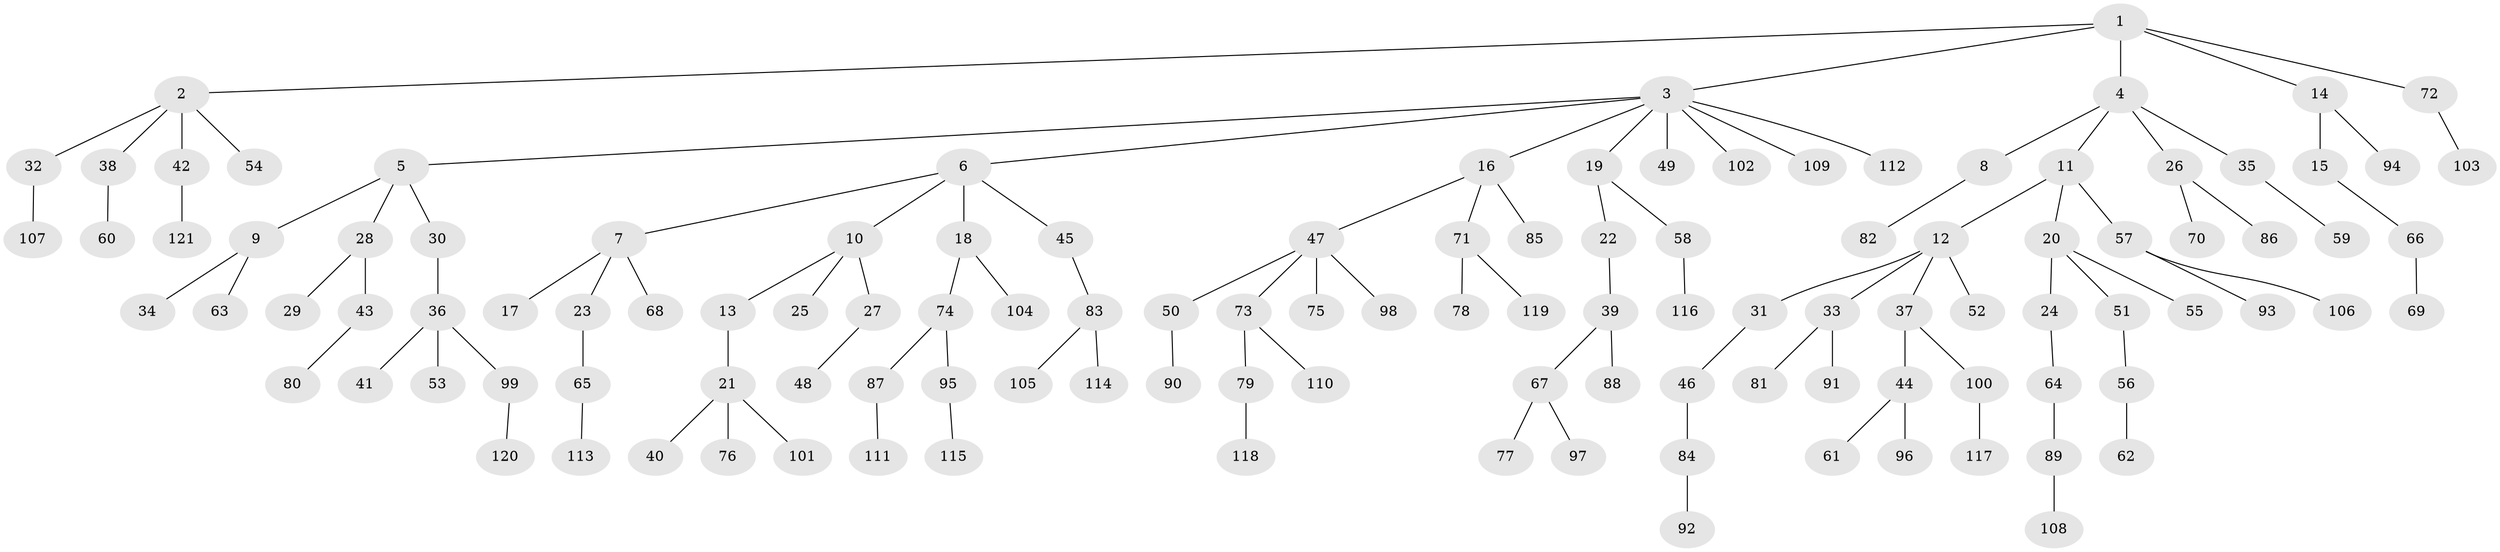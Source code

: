 // coarse degree distribution, {5: 0.06329113924050633, 8: 0.012658227848101266, 4: 0.0379746835443038, 3: 0.10126582278481013, 1: 0.5822784810126582, 2: 0.17721518987341772, 7: 0.012658227848101266, 6: 0.012658227848101266}
// Generated by graph-tools (version 1.1) at 2025/24/03/03/25 07:24:07]
// undirected, 121 vertices, 120 edges
graph export_dot {
graph [start="1"]
  node [color=gray90,style=filled];
  1;
  2;
  3;
  4;
  5;
  6;
  7;
  8;
  9;
  10;
  11;
  12;
  13;
  14;
  15;
  16;
  17;
  18;
  19;
  20;
  21;
  22;
  23;
  24;
  25;
  26;
  27;
  28;
  29;
  30;
  31;
  32;
  33;
  34;
  35;
  36;
  37;
  38;
  39;
  40;
  41;
  42;
  43;
  44;
  45;
  46;
  47;
  48;
  49;
  50;
  51;
  52;
  53;
  54;
  55;
  56;
  57;
  58;
  59;
  60;
  61;
  62;
  63;
  64;
  65;
  66;
  67;
  68;
  69;
  70;
  71;
  72;
  73;
  74;
  75;
  76;
  77;
  78;
  79;
  80;
  81;
  82;
  83;
  84;
  85;
  86;
  87;
  88;
  89;
  90;
  91;
  92;
  93;
  94;
  95;
  96;
  97;
  98;
  99;
  100;
  101;
  102;
  103;
  104;
  105;
  106;
  107;
  108;
  109;
  110;
  111;
  112;
  113;
  114;
  115;
  116;
  117;
  118;
  119;
  120;
  121;
  1 -- 2;
  1 -- 3;
  1 -- 4;
  1 -- 14;
  1 -- 72;
  2 -- 32;
  2 -- 38;
  2 -- 42;
  2 -- 54;
  3 -- 5;
  3 -- 6;
  3 -- 16;
  3 -- 19;
  3 -- 49;
  3 -- 102;
  3 -- 109;
  3 -- 112;
  4 -- 8;
  4 -- 11;
  4 -- 26;
  4 -- 35;
  5 -- 9;
  5 -- 28;
  5 -- 30;
  6 -- 7;
  6 -- 10;
  6 -- 18;
  6 -- 45;
  7 -- 17;
  7 -- 23;
  7 -- 68;
  8 -- 82;
  9 -- 34;
  9 -- 63;
  10 -- 13;
  10 -- 25;
  10 -- 27;
  11 -- 12;
  11 -- 20;
  11 -- 57;
  12 -- 31;
  12 -- 33;
  12 -- 37;
  12 -- 52;
  13 -- 21;
  14 -- 15;
  14 -- 94;
  15 -- 66;
  16 -- 47;
  16 -- 71;
  16 -- 85;
  18 -- 74;
  18 -- 104;
  19 -- 22;
  19 -- 58;
  20 -- 24;
  20 -- 51;
  20 -- 55;
  21 -- 40;
  21 -- 76;
  21 -- 101;
  22 -- 39;
  23 -- 65;
  24 -- 64;
  26 -- 70;
  26 -- 86;
  27 -- 48;
  28 -- 29;
  28 -- 43;
  30 -- 36;
  31 -- 46;
  32 -- 107;
  33 -- 81;
  33 -- 91;
  35 -- 59;
  36 -- 41;
  36 -- 53;
  36 -- 99;
  37 -- 44;
  37 -- 100;
  38 -- 60;
  39 -- 67;
  39 -- 88;
  42 -- 121;
  43 -- 80;
  44 -- 61;
  44 -- 96;
  45 -- 83;
  46 -- 84;
  47 -- 50;
  47 -- 73;
  47 -- 75;
  47 -- 98;
  50 -- 90;
  51 -- 56;
  56 -- 62;
  57 -- 93;
  57 -- 106;
  58 -- 116;
  64 -- 89;
  65 -- 113;
  66 -- 69;
  67 -- 77;
  67 -- 97;
  71 -- 78;
  71 -- 119;
  72 -- 103;
  73 -- 79;
  73 -- 110;
  74 -- 87;
  74 -- 95;
  79 -- 118;
  83 -- 105;
  83 -- 114;
  84 -- 92;
  87 -- 111;
  89 -- 108;
  95 -- 115;
  99 -- 120;
  100 -- 117;
}
